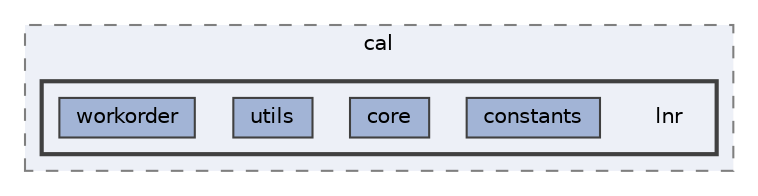 digraph "repository/lnr-core/src/main/java/com/sterlite/cal/lnr"
{
 // LATEX_PDF_SIZE
  bgcolor="transparent";
  edge [fontname=Helvetica,fontsize=10,labelfontname=Helvetica,labelfontsize=10];
  node [fontname=Helvetica,fontsize=10,shape=box,height=0.2,width=0.4];
  compound=true
  subgraph clusterdir_dcffa1ed1aac5f221ada5575f4f5a4cd {
    graph [ bgcolor="#edf0f7", pencolor="grey50", label="cal", fontname=Helvetica,fontsize=10 style="filled,dashed", URL="dir_dcffa1ed1aac5f221ada5575f4f5a4cd.html",tooltip=""]
  subgraph clusterdir_1b2bc26d67bfb4d7843ea9c1525ff8e4 {
    graph [ bgcolor="#edf0f7", pencolor="grey25", label="", fontname=Helvetica,fontsize=10 style="filled,bold", URL="dir_1b2bc26d67bfb4d7843ea9c1525ff8e4.html",tooltip=""]
    dir_1b2bc26d67bfb4d7843ea9c1525ff8e4 [shape=plaintext, label="lnr"];
  dir_72edf5e0a725c9d8ad1e466a6f53c61a [label="constants", fillcolor="#a2b4d6", color="grey25", style="filled", URL="dir_72edf5e0a725c9d8ad1e466a6f53c61a.html",tooltip=""];
  dir_043026aa2853eee916b74cf2f3686a69 [label="core", fillcolor="#a2b4d6", color="grey25", style="filled", URL="dir_043026aa2853eee916b74cf2f3686a69.html",tooltip=""];
  dir_ee35f3bafa618a897c18c2bde8eea07a [label="utils", fillcolor="#a2b4d6", color="grey25", style="filled", URL="dir_ee35f3bafa618a897c18c2bde8eea07a.html",tooltip=""];
  dir_752c9f1c4a746af5de6203377a999a76 [label="workorder", fillcolor="#a2b4d6", color="grey25", style="filled", URL="dir_752c9f1c4a746af5de6203377a999a76.html",tooltip=""];
  }
  }
}
